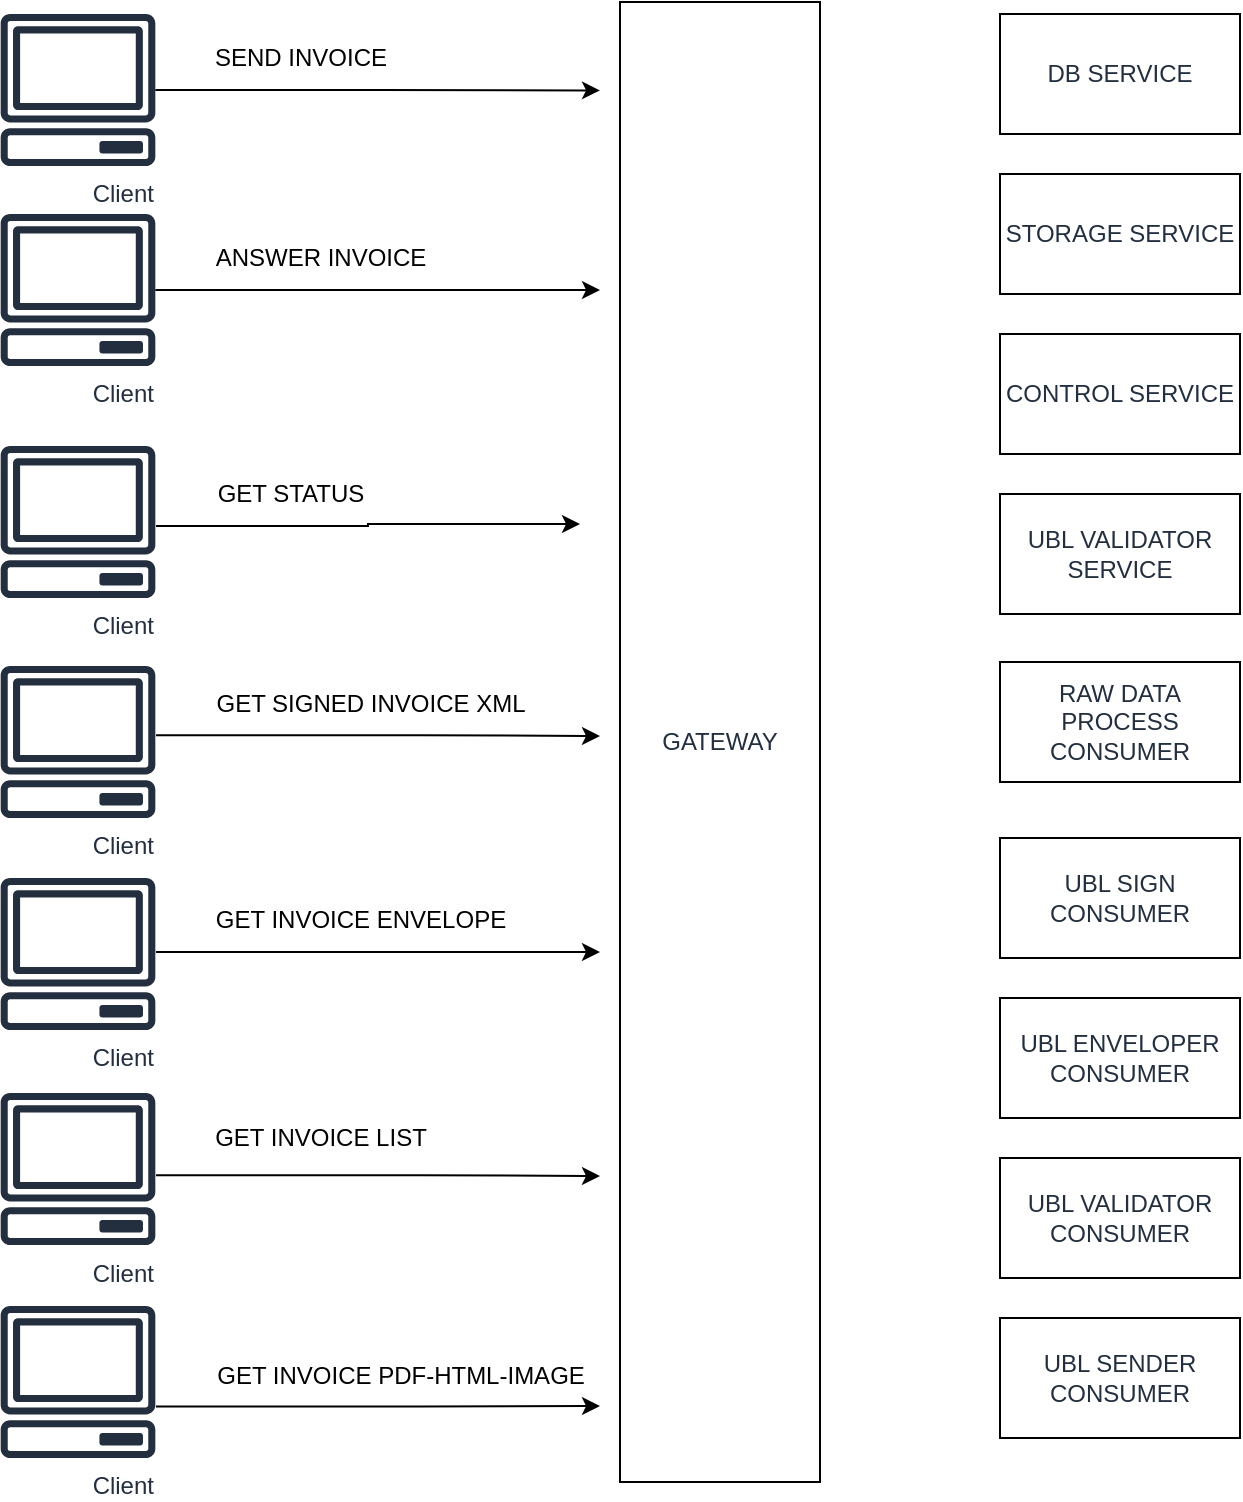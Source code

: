 <mxfile version="14.8.5" type="device"><diagram id="HG7O95-JaEd1oHJSu-SS" name="Page-1"><mxGraphModel dx="1568" dy="1264" grid="1" gridSize="10" guides="1" tooltips="1" connect="1" arrows="1" fold="1" page="1" pageScale="1" pageWidth="850" pageHeight="1100" math="0" shadow="0"><root><mxCell id="0"/><mxCell id="1" parent="0"/><mxCell id="8hb1yQqyQe9PrgqXAmkG-46" style="edgeStyle=orthogonalEdgeStyle;rounded=0;orthogonalLoop=1;jettySize=auto;html=1;" parent="1" source="8hb1yQqyQe9PrgqXAmkG-39" edge="1"><mxGeometry relative="1" as="geometry"><mxPoint x="1200" y="218" as="targetPoint"/></mxGeometry></mxCell><mxCell id="8hb1yQqyQe9PrgqXAmkG-39" value="Client" style="outlineConnect=0;fontColor=#232F3E;gradientColor=none;fillColor=#232F3E;strokeColor=none;dashed=0;verticalLabelPosition=bottom;verticalAlign=top;align=right;html=1;fontSize=12;fontStyle=0;aspect=fixed;pointerEvents=1;shape=mxgraph.aws4.client;" parent="1" vertex="1"><mxGeometry x="900" y="180" width="78" height="76" as="geometry"/></mxCell><mxCell id="8hb1yQqyQe9PrgqXAmkG-40" value="Client" style="outlineConnect=0;fontColor=#232F3E;gradientColor=none;fillColor=#232F3E;strokeColor=none;dashed=0;verticalLabelPosition=bottom;verticalAlign=top;align=right;html=1;fontSize=12;fontStyle=0;aspect=fixed;pointerEvents=1;shape=mxgraph.aws4.client;" parent="1" vertex="1"><mxGeometry x="900" y="296" width="78" height="76" as="geometry"/></mxCell><mxCell id="8hb1yQqyQe9PrgqXAmkG-41" value="Client" style="outlineConnect=0;fontColor=#232F3E;gradientColor=none;fillColor=#232F3E;strokeColor=none;dashed=0;verticalLabelPosition=bottom;verticalAlign=top;align=right;html=1;fontSize=12;fontStyle=0;aspect=fixed;pointerEvents=1;shape=mxgraph.aws4.client;" parent="1" vertex="1"><mxGeometry x="900" y="406" width="78" height="76" as="geometry"/></mxCell><mxCell id="8hb1yQqyQe9PrgqXAmkG-42" value="Client" style="outlineConnect=0;fontColor=#232F3E;gradientColor=none;fillColor=#232F3E;strokeColor=none;dashed=0;verticalLabelPosition=bottom;verticalAlign=top;align=right;html=1;fontSize=12;fontStyle=0;aspect=fixed;pointerEvents=1;shape=mxgraph.aws4.client;" parent="1" vertex="1"><mxGeometry x="900" y="512" width="78" height="76" as="geometry"/></mxCell><mxCell id="8hb1yQqyQe9PrgqXAmkG-43" value="Client" style="outlineConnect=0;fontColor=#232F3E;gradientColor=none;fillColor=#232F3E;strokeColor=none;dashed=0;verticalLabelPosition=bottom;verticalAlign=top;align=right;html=1;fontSize=12;fontStyle=0;aspect=fixed;pointerEvents=1;shape=mxgraph.aws4.client;" parent="1" vertex="1"><mxGeometry x="900" y="619.5" width="78" height="76" as="geometry"/></mxCell><mxCell id="8hb1yQqyQe9PrgqXAmkG-44" value="Client" style="outlineConnect=0;fontColor=#232F3E;gradientColor=none;fillColor=#232F3E;strokeColor=none;dashed=0;verticalLabelPosition=bottom;verticalAlign=top;align=right;html=1;fontSize=12;fontStyle=0;aspect=fixed;pointerEvents=1;shape=mxgraph.aws4.client;" parent="1" vertex="1"><mxGeometry x="900" y="726" width="78" height="76" as="geometry"/></mxCell><mxCell id="8hb1yQqyQe9PrgqXAmkG-45" value="GATEWAY" style="whiteSpace=wrap;html=1;dashed=0;fontColor=#232F3E;fontStyle=0;verticalAlign=middle;" parent="1" vertex="1"><mxGeometry x="1210" y="74" width="100" height="740" as="geometry"/></mxCell><mxCell id="8hb1yQqyQe9PrgqXAmkG-47" value="ANSWER INVOICE " style="text;html=1;align=center;verticalAlign=middle;resizable=0;points=[];autosize=1;strokeColor=none;" parent="1" vertex="1"><mxGeometry x="1000.19" y="192" width="120" height="20" as="geometry"/></mxCell><mxCell id="8hb1yQqyQe9PrgqXAmkG-48" style="edgeStyle=orthogonalEdgeStyle;rounded=0;orthogonalLoop=1;jettySize=auto;html=1;startSize=8;" parent="1" edge="1"><mxGeometry relative="1" as="geometry"><mxPoint x="978.002" y="336.0" as="sourcePoint"/><mxPoint x="1190" y="335" as="targetPoint"/><Array as="points"><mxPoint x="1084" y="336"/><mxPoint x="1190" y="335"/></Array></mxGeometry></mxCell><mxCell id="8hb1yQqyQe9PrgqXAmkG-49" value="GET STATUS" style="text;html=1;align=center;verticalAlign=middle;resizable=0;points=[];autosize=1;strokeColor=none;" parent="1" vertex="1"><mxGeometry x="1000" y="310" width="90" height="20" as="geometry"/></mxCell><mxCell id="8hb1yQqyQe9PrgqXAmkG-50" style="edgeStyle=orthogonalEdgeStyle;rounded=0;orthogonalLoop=1;jettySize=auto;html=1;startSize=8;" parent="1" edge="1"><mxGeometry relative="1" as="geometry"><mxPoint x="978.002" y="440.57" as="sourcePoint"/><mxPoint x="1200" y="441" as="targetPoint"/><Array as="points"><mxPoint x="1110" y="440.57"/><mxPoint x="1110" y="440.57"/></Array></mxGeometry></mxCell><mxCell id="8hb1yQqyQe9PrgqXAmkG-51" value="GET SIGNED INVOICE XML" style="text;html=1;align=center;verticalAlign=middle;resizable=0;points=[];autosize=1;strokeColor=none;" parent="1" vertex="1"><mxGeometry x="1000.19" y="414.57" width="170" height="20" as="geometry"/></mxCell><mxCell id="8hb1yQqyQe9PrgqXAmkG-52" style="edgeStyle=orthogonalEdgeStyle;rounded=0;orthogonalLoop=1;jettySize=auto;html=1;startSize=8;" parent="1" edge="1"><mxGeometry relative="1" as="geometry"><mxPoint x="978.002" y="549.0" as="sourcePoint"/><mxPoint x="1200" y="549" as="targetPoint"/><Array as="points"><mxPoint x="1110" y="549"/><mxPoint x="1110" y="549"/></Array></mxGeometry></mxCell><mxCell id="8hb1yQqyQe9PrgqXAmkG-53" value="GET INVOICE ENVELOPE" style="text;html=1;align=center;verticalAlign=middle;resizable=0;points=[];autosize=1;strokeColor=none;" parent="1" vertex="1"><mxGeometry x="1000" y="523" width="160" height="20" as="geometry"/></mxCell><mxCell id="8hb1yQqyQe9PrgqXAmkG-54" style="edgeStyle=orthogonalEdgeStyle;rounded=0;orthogonalLoop=1;jettySize=auto;html=1;startSize=8;" parent="1" edge="1"><mxGeometry relative="1" as="geometry"><mxPoint x="978.002" y="660.57" as="sourcePoint"/><mxPoint x="1200" y="661" as="targetPoint"/><Array as="points"><mxPoint x="1110" y="660.57"/><mxPoint x="1110" y="660.57"/></Array></mxGeometry></mxCell><mxCell id="8hb1yQqyQe9PrgqXAmkG-55" value="GET  INVOICE LIST" style="text;html=1;align=center;verticalAlign=middle;resizable=0;points=[];autosize=1;strokeColor=none;" parent="1" vertex="1"><mxGeometry x="1000.19" y="632.0" width="120" height="20" as="geometry"/></mxCell><mxCell id="8hb1yQqyQe9PrgqXAmkG-56" style="edgeStyle=orthogonalEdgeStyle;rounded=0;orthogonalLoop=1;jettySize=auto;html=1;startSize=8;" parent="1" edge="1"><mxGeometry relative="1" as="geometry"><mxPoint x="978.002" y="776.29" as="sourcePoint"/><mxPoint x="1200" y="776" as="targetPoint"/><Array as="points"><mxPoint x="1110" y="776.29"/><mxPoint x="1110" y="776.29"/></Array></mxGeometry></mxCell><mxCell id="8hb1yQqyQe9PrgqXAmkG-57" value="GET INVOICE PDF-HTML-IMAGE" style="text;html=1;align=center;verticalAlign=middle;resizable=0;points=[];autosize=1;strokeColor=none;" parent="1" vertex="1"><mxGeometry x="1000.19" y="750.5" width="200" height="20" as="geometry"/></mxCell><mxCell id="pkaVOKDO3oyze-HP3R50-1" value="DB SERVICE" style="whiteSpace=wrap;html=1;fontColor=#232F3E;fontStyle=0;verticalAlign=middle;" vertex="1" parent="1"><mxGeometry x="1400" y="80" width="120" height="60" as="geometry"/></mxCell><mxCell id="pkaVOKDO3oyze-HP3R50-2" value="STORAGE SERVICE" style="whiteSpace=wrap;html=1;fontColor=#232F3E;fontStyle=0;verticalAlign=middle;" vertex="1" parent="1"><mxGeometry x="1400" y="160" width="120" height="60" as="geometry"/></mxCell><mxCell id="pkaVOKDO3oyze-HP3R50-3" value="CONTROL SERVICE" style="whiteSpace=wrap;html=1;dashed=0;fontColor=#232F3E;fontStyle=0;verticalAlign=middle;" vertex="1" parent="1"><mxGeometry x="1400" y="240" width="120" height="60" as="geometry"/></mxCell><mxCell id="pkaVOKDO3oyze-HP3R50-5" value="UBL VALIDATOR SERVICE" style="whiteSpace=wrap;html=1;dashed=0;fontColor=#232F3E;fontStyle=0;verticalAlign=middle;" vertex="1" parent="1"><mxGeometry x="1400" y="320" width="120" height="60" as="geometry"/></mxCell><mxCell id="pkaVOKDO3oyze-HP3R50-6" value="RAW DATA PROCESS CONSUMER" style="whiteSpace=wrap;html=1;dashed=0;fontColor=#232F3E;fontStyle=0;verticalAlign=middle;" vertex="1" parent="1"><mxGeometry x="1400" y="404" width="120" height="60" as="geometry"/></mxCell><mxCell id="pkaVOKDO3oyze-HP3R50-7" value="UBL SIGN CONSUMER" style="whiteSpace=wrap;html=1;dashed=0;fontColor=#232F3E;fontStyle=0;verticalAlign=middle;" vertex="1" parent="1"><mxGeometry x="1400" y="492.0" width="120" height="60" as="geometry"/></mxCell><mxCell id="pkaVOKDO3oyze-HP3R50-10" value="UBL ENVELOPER CONSUMER" style="whiteSpace=wrap;html=1;dashed=0;fontColor=#232F3E;fontStyle=0;verticalAlign=middle;" vertex="1" parent="1"><mxGeometry x="1400" y="572.0" width="120" height="60" as="geometry"/></mxCell><mxCell id="pkaVOKDO3oyze-HP3R50-11" value="UBL SENDER CONSUMER" style="whiteSpace=wrap;html=1;dashed=0;fontColor=#232F3E;fontStyle=0;verticalAlign=middle;" vertex="1" parent="1"><mxGeometry x="1400" y="732" width="120" height="60" as="geometry"/></mxCell><mxCell id="pkaVOKDO3oyze-HP3R50-12" value="UBL VALIDATOR CONSUMER" style="whiteSpace=wrap;html=1;dashed=0;fontColor=#232F3E;fontStyle=0;verticalAlign=middle;" vertex="1" parent="1"><mxGeometry x="1400" y="652" width="120" height="60" as="geometry"/></mxCell><mxCell id="pkaVOKDO3oyze-HP3R50-13" style="edgeStyle=orthogonalEdgeStyle;rounded=0;orthogonalLoop=1;jettySize=auto;html=1;entryX=-0.1;entryY=0.13;entryDx=0;entryDy=0;entryPerimeter=0;" edge="1" source="pkaVOKDO3oyze-HP3R50-14" parent="1"><mxGeometry relative="1" as="geometry"><mxPoint x="1200" y="118.2" as="targetPoint"/></mxGeometry></mxCell><mxCell id="pkaVOKDO3oyze-HP3R50-14" value="Client" style="outlineConnect=0;fontColor=#232F3E;gradientColor=none;fillColor=#232F3E;strokeColor=none;dashed=0;verticalLabelPosition=bottom;verticalAlign=top;align=right;html=1;fontSize=12;fontStyle=0;aspect=fixed;pointerEvents=1;shape=mxgraph.aws4.client;" vertex="1" parent="1"><mxGeometry x="900" y="80" width="78" height="76" as="geometry"/></mxCell><mxCell id="pkaVOKDO3oyze-HP3R50-15" value="SEND INVOICE " style="text;html=1;align=center;verticalAlign=middle;resizable=0;points=[];autosize=1;strokeColor=none;" vertex="1" parent="1"><mxGeometry x="1000.19" y="92" width="100" height="20" as="geometry"/></mxCell></root></mxGraphModel></diagram></mxfile>